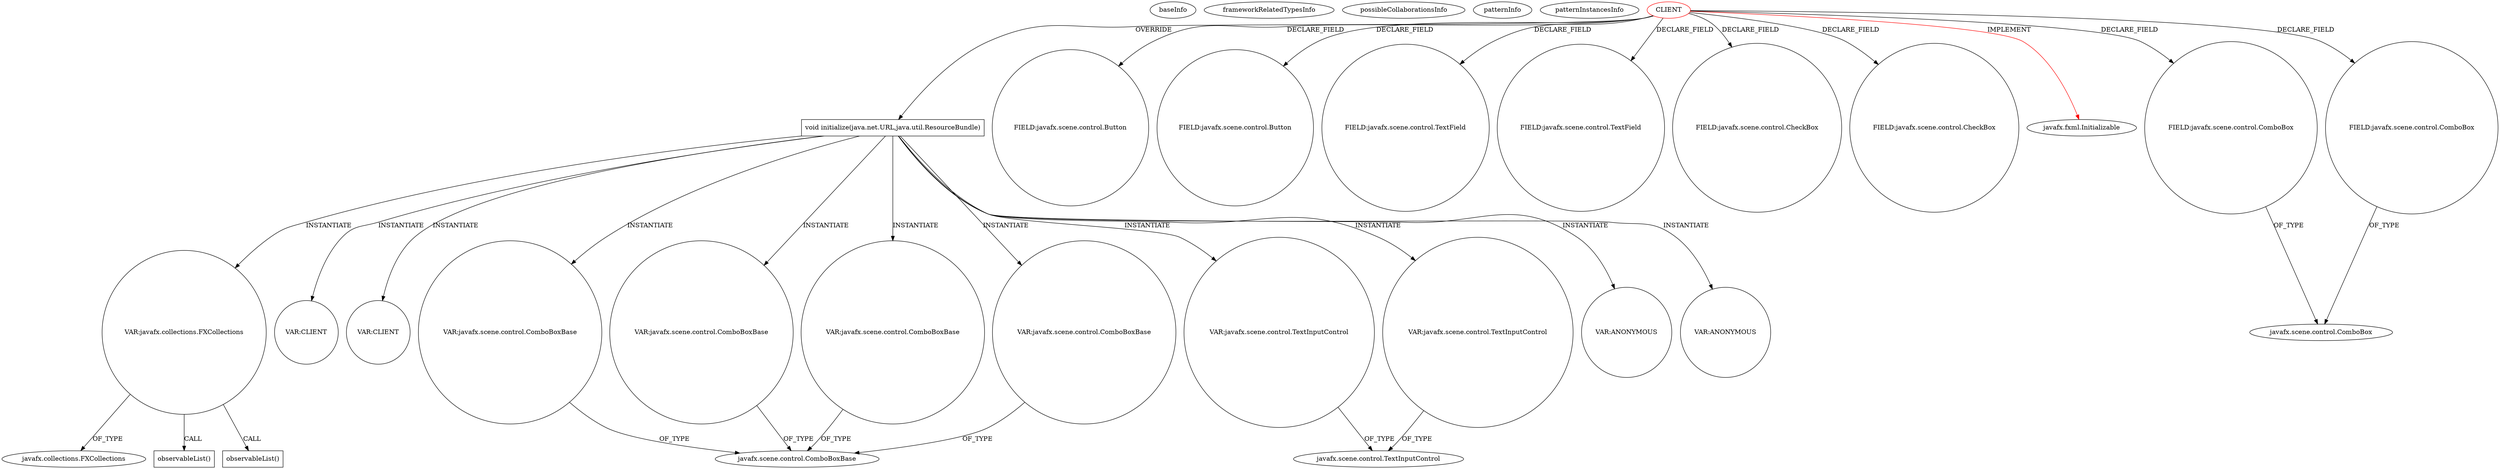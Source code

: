 digraph {
baseInfo[graphId=976,category="pattern",isAnonymous=false,possibleRelation=false]
frameworkRelatedTypesInfo[0="javafx.fxml.Initializable"]
possibleCollaborationsInfo[]
patternInfo[frequency=2.0,patternRootClient=0]
patternInstancesInfo[0="novosga-painel-fx~/novosga-painel-fx/painel-fx-master/src/org/novosga/painel/client/ui/Controller.java~Controller~3787",1="borissuska-csv-tools~/borissuska-csv-tools/csv-tools-master/src/main/java/sk/suska/csv_tools/ui/FormController.java~FormController~2203"]
67[label="javafx.collections.FXCollections",vertexType="FRAMEWORK_CLASS_TYPE",isFrameworkType=false]
65[label="VAR:javafx.collections.FXCollections",vertexType="VARIABLE_EXPRESION",isFrameworkType=false,shape=circle]
69[label="observableList()",vertexType="INSIDE_CALL",isFrameworkType=false,shape=box]
46[label="void initialize(java.net.URL,java.util.ResourceBundle)",vertexType="OVERRIDING_METHOD_DECLARATION",isFrameworkType=false,shape=box]
0[label="CLIENT",vertexType="ROOT_CLIENT_CLASS_DECLARATION",isFrameworkType=false,color=red]
42[label="FIELD:javafx.scene.control.Button",vertexType="FIELD_DECLARATION",isFrameworkType=false,shape=circle]
18[label="FIELD:javafx.scene.control.Button",vertexType="FIELD_DECLARATION",isFrameworkType=false,shape=circle]
66[label="observableList()",vertexType="INSIDE_CALL",isFrameworkType=false,shape=box]
163[label="VAR:CLIENT",vertexType="VARIABLE_EXPRESION",isFrameworkType=false,shape=circle]
172[label="VAR:CLIENT",vertexType="VARIABLE_EXPRESION",isFrameworkType=false,shape=circle]
88[label="VAR:javafx.scene.control.ComboBoxBase",vertexType="VARIABLE_EXPRESION",isFrameworkType=false,shape=circle]
121[label="VAR:javafx.scene.control.ComboBoxBase",vertexType="VARIABLE_EXPRESION",isFrameworkType=false,shape=circle]
97[label="VAR:javafx.scene.control.ComboBoxBase",vertexType="VARIABLE_EXPRESION",isFrameworkType=false,shape=circle]
73[label="VAR:javafx.scene.control.ComboBoxBase",vertexType="VARIABLE_EXPRESION",isFrameworkType=false,shape=circle]
127[label="VAR:javafx.scene.control.TextInputControl",vertexType="VARIABLE_EXPRESION",isFrameworkType=false,shape=circle]
57[label="VAR:javafx.scene.control.TextInputControl",vertexType="VARIABLE_EXPRESION",isFrameworkType=false,shape=circle]
52[label="javafx.scene.control.TextInputControl",vertexType="FRAMEWORK_CLASS_TYPE",isFrameworkType=false]
10[label="FIELD:javafx.scene.control.TextField",vertexType="FIELD_DECLARATION",isFrameworkType=false,shape=circle]
8[label="FIELD:javafx.scene.control.TextField",vertexType="FIELD_DECLARATION",isFrameworkType=false,shape=circle]
44[label="FIELD:javafx.scene.control.CheckBox",vertexType="FIELD_DECLARATION",isFrameworkType=false,shape=circle]
40[label="FIELD:javafx.scene.control.CheckBox",vertexType="FIELD_DECLARATION",isFrameworkType=false,shape=circle]
54[label="VAR:ANONYMOUS",vertexType="VARIABLE_EXPRESION",isFrameworkType=false,shape=circle]
131[label="VAR:ANONYMOUS",vertexType="VARIABLE_EXPRESION",isFrameworkType=false,shape=circle]
75[label="javafx.scene.control.ComboBoxBase",vertexType="FRAMEWORK_CLASS_TYPE",isFrameworkType=false]
1[label="javafx.fxml.Initializable",vertexType="FRAMEWORK_INTERFACE_TYPE",isFrameworkType=false]
20[label="FIELD:javafx.scene.control.ComboBox",vertexType="FIELD_DECLARATION",isFrameworkType=false,shape=circle]
21[label="javafx.scene.control.ComboBox",vertexType="FRAMEWORK_CLASS_TYPE",isFrameworkType=false]
30[label="FIELD:javafx.scene.control.ComboBox",vertexType="FIELD_DECLARATION",isFrameworkType=false,shape=circle]
0->46[label="OVERRIDE"]
0->20[label="DECLARE_FIELD"]
46->121[label="INSTANTIATE"]
46->88[label="INSTANTIATE"]
30->21[label="OF_TYPE"]
121->75[label="OF_TYPE"]
65->69[label="CALL"]
0->30[label="DECLARE_FIELD"]
73->75[label="OF_TYPE"]
0->8[label="DECLARE_FIELD"]
46->54[label="INSTANTIATE"]
46->65[label="INSTANTIATE"]
0->18[label="DECLARE_FIELD"]
97->75[label="OF_TYPE"]
20->21[label="OF_TYPE"]
46->73[label="INSTANTIATE"]
46->97[label="INSTANTIATE"]
127->52[label="OF_TYPE"]
0->10[label="DECLARE_FIELD"]
0->44[label="DECLARE_FIELD"]
88->75[label="OF_TYPE"]
46->163[label="INSTANTIATE"]
0->40[label="DECLARE_FIELD"]
46->172[label="INSTANTIATE"]
0->42[label="DECLARE_FIELD"]
46->131[label="INSTANTIATE"]
46->57[label="INSTANTIATE"]
0->1[label="IMPLEMENT",color=red]
65->67[label="OF_TYPE"]
57->52[label="OF_TYPE"]
65->66[label="CALL"]
46->127[label="INSTANTIATE"]
}
